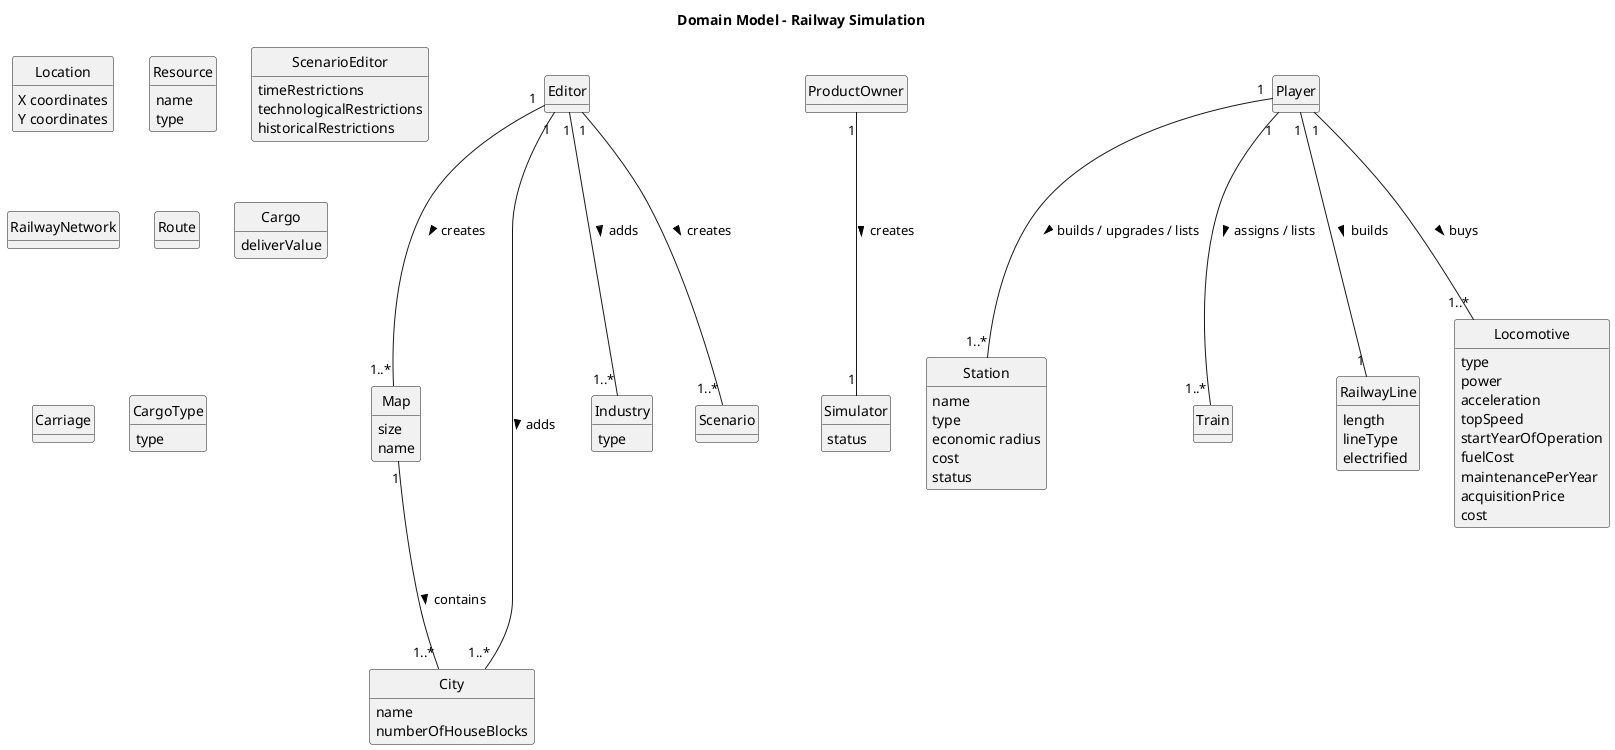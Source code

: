 @startuml

skinparam monochrome true
skinparam packageStyle rectangle
skinparam shadowing false
skinparam classAttributeIconSize 0
hide circle
hide methods

title Domain Model - Railway Simulation

class Map {
size
name
}

class City {
   name
   numberOfHouseBlocks
}

class Location{
X coordinates
Y coordinates
}

class Industry{
type
}

class Resource{
name
type
}

class ScenarioEditor{
    timeRestrictions
    technologicalRestrictions
    historicalRestrictions
}

class Scenario{

}

class ProductOwner{

}

class Editor{

}

class Player{

}

class Simulator{
status
}

class RailwayNetwork{

}

class Station{
name
type
economic radius
cost
status
}

class Train{

}

class Route{

}

class Cargo{
deliverValue
}

class RailwayLine{
length
lineType
electrified
}

class Locomotive{
type
power
acceleration
topSpeed
startYearOfOperation
fuelCost
maintenancePerYear
acquisitionPrice
cost
}

class Carriage{

}

class CargoType{
type
}


Editor "1" --- "1..*" Map : creates >
Editor "1" --- "1..*" Scenario: creates >
Editor "1" --- "1..*" Industry : adds >
Editor "1" --- "1..*" City : adds >
Player "1" --- "1..*" Station : builds / upgrades / lists >
Player "1" --- "1" RailwayLine : builds >
Player "1" --- "1..*" Locomotive : buys >
Player "1" --- "1..*" Train : assigns / lists >
ProductOwner "1" --- "1" Simulator : creates >
Map "1" --- "1..*" City : contains >



@enduml